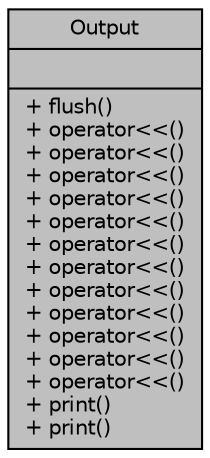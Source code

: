 digraph "Output"
{
  edge [fontname="Helvetica",fontsize="10",labelfontname="Helvetica",labelfontsize="10"];
  node [fontname="Helvetica",fontsize="10",shape=record];
  Node713 [label="{Output\n||+ flush()\l+ operator\<\<()\l+ operator\<\<()\l+ operator\<\<()\l+ operator\<\<()\l+ operator\<\<()\l+ operator\<\<()\l+ operator\<\<()\l+ operator\<\<()\l+ operator\<\<()\l+ operator\<\<()\l+ operator\<\<()\l+ operator\<\<()\l+ print()\l+ print()\l}",height=0.2,width=0.4,color="black", fillcolor="grey75", style="filled", fontcolor="black"];
}
